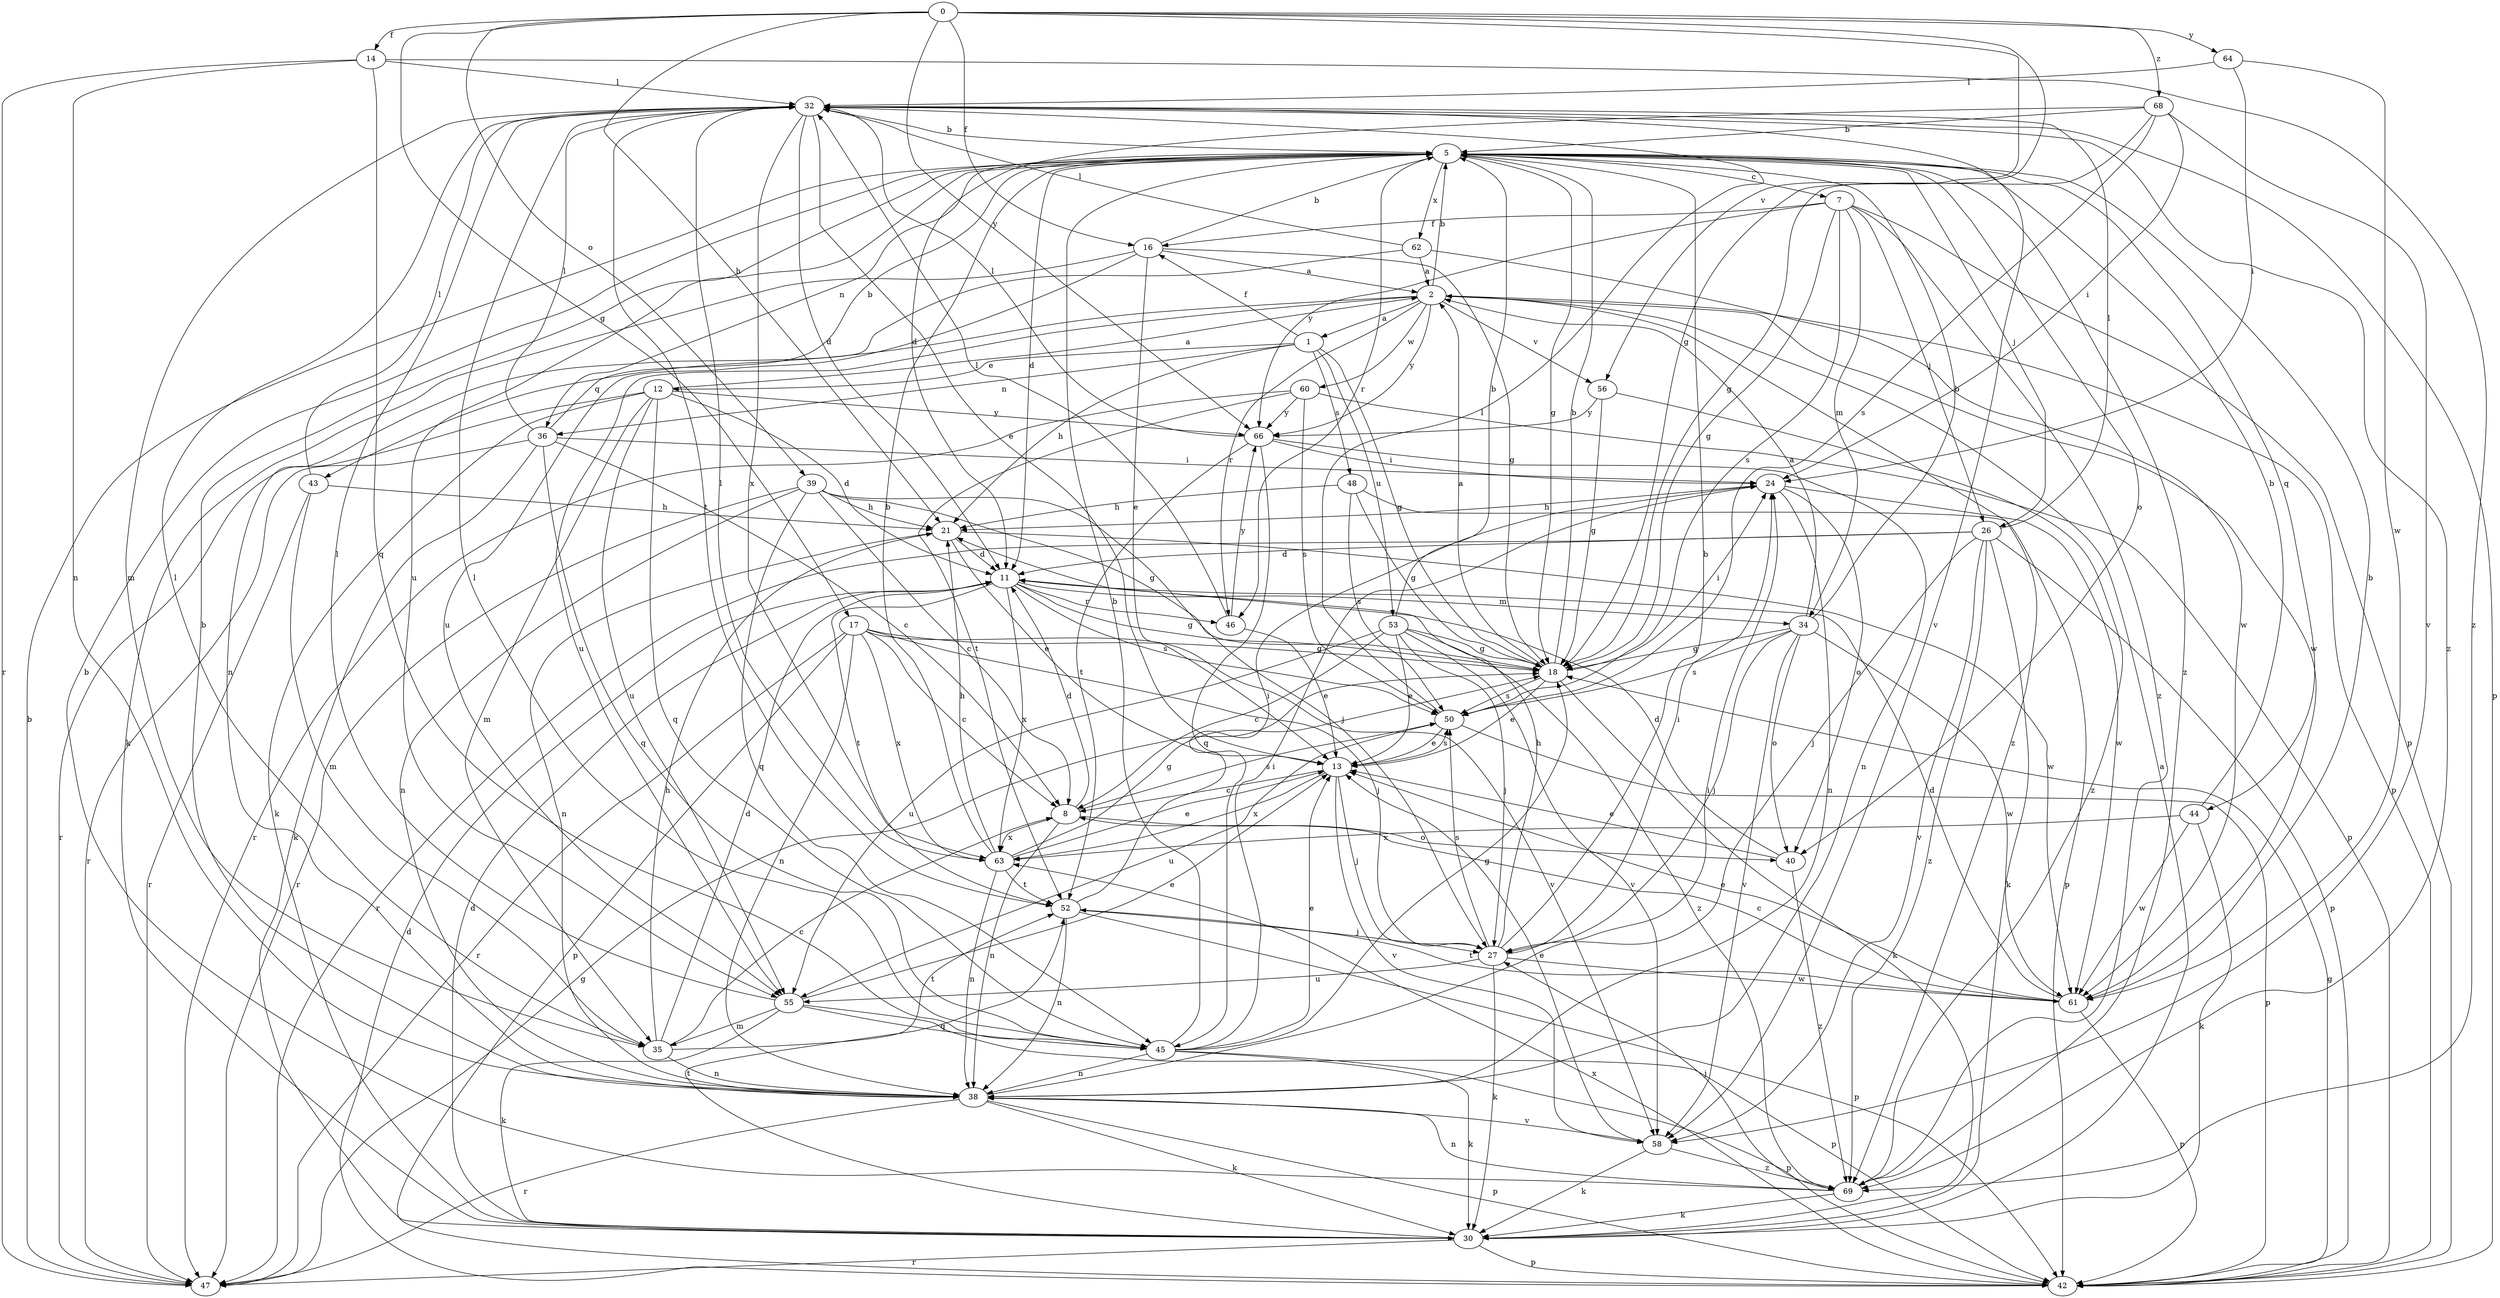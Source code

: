 strict digraph  {
0;
1;
2;
5;
7;
8;
11;
12;
13;
14;
16;
17;
18;
21;
24;
26;
27;
30;
32;
34;
35;
36;
38;
39;
40;
42;
43;
44;
45;
46;
47;
48;
50;
52;
53;
55;
56;
58;
60;
61;
62;
63;
64;
66;
68;
69;
0 -> 14  [label=f];
0 -> 16  [label=f];
0 -> 17  [label=g];
0 -> 18  [label=g];
0 -> 21  [label=h];
0 -> 39  [label=o];
0 -> 56  [label=v];
0 -> 64  [label=y];
0 -> 66  [label=y];
0 -> 68  [label=z];
1 -> 12  [label=e];
1 -> 16  [label=f];
1 -> 18  [label=g];
1 -> 21  [label=h];
1 -> 36  [label=n];
1 -> 48  [label=s];
1 -> 53  [label=u];
2 -> 1  [label=a];
2 -> 5  [label=b];
2 -> 42  [label=p];
2 -> 43  [label=q];
2 -> 46  [label=r];
2 -> 55  [label=u];
2 -> 56  [label=v];
2 -> 60  [label=w];
2 -> 61  [label=w];
2 -> 66  [label=y];
2 -> 69  [label=z];
5 -> 7  [label=c];
5 -> 11  [label=d];
5 -> 18  [label=g];
5 -> 26  [label=j];
5 -> 36  [label=n];
5 -> 40  [label=o];
5 -> 44  [label=q];
5 -> 46  [label=r];
5 -> 55  [label=u];
5 -> 62  [label=x];
5 -> 69  [label=z];
7 -> 16  [label=f];
7 -> 18  [label=g];
7 -> 26  [label=j];
7 -> 34  [label=m];
7 -> 42  [label=p];
7 -> 50  [label=s];
7 -> 66  [label=y];
7 -> 69  [label=z];
8 -> 11  [label=d];
8 -> 38  [label=n];
8 -> 40  [label=o];
8 -> 50  [label=s];
8 -> 63  [label=x];
11 -> 18  [label=g];
11 -> 34  [label=m];
11 -> 46  [label=r];
11 -> 50  [label=s];
11 -> 52  [label=t];
11 -> 63  [label=x];
12 -> 2  [label=a];
12 -> 11  [label=d];
12 -> 30  [label=k];
12 -> 35  [label=m];
12 -> 45  [label=q];
12 -> 47  [label=r];
12 -> 55  [label=u];
12 -> 66  [label=y];
13 -> 8  [label=c];
13 -> 27  [label=j];
13 -> 50  [label=s];
13 -> 58  [label=v];
13 -> 63  [label=x];
14 -> 32  [label=l];
14 -> 38  [label=n];
14 -> 45  [label=q];
14 -> 47  [label=r];
14 -> 69  [label=z];
16 -> 2  [label=a];
16 -> 5  [label=b];
16 -> 13  [label=e];
16 -> 18  [label=g];
16 -> 30  [label=k];
16 -> 55  [label=u];
17 -> 8  [label=c];
17 -> 18  [label=g];
17 -> 27  [label=j];
17 -> 38  [label=n];
17 -> 42  [label=p];
17 -> 47  [label=r];
17 -> 58  [label=v];
17 -> 63  [label=x];
18 -> 2  [label=a];
18 -> 5  [label=b];
18 -> 13  [label=e];
18 -> 24  [label=i];
18 -> 30  [label=k];
18 -> 50  [label=s];
21 -> 11  [label=d];
21 -> 13  [label=e];
21 -> 38  [label=n];
21 -> 61  [label=w];
24 -> 21  [label=h];
24 -> 38  [label=n];
24 -> 40  [label=o];
24 -> 61  [label=w];
26 -> 11  [label=d];
26 -> 27  [label=j];
26 -> 30  [label=k];
26 -> 32  [label=l];
26 -> 42  [label=p];
26 -> 47  [label=r];
26 -> 58  [label=v];
26 -> 69  [label=z];
27 -> 5  [label=b];
27 -> 21  [label=h];
27 -> 24  [label=i];
27 -> 30  [label=k];
27 -> 50  [label=s];
27 -> 55  [label=u];
27 -> 61  [label=w];
30 -> 2  [label=a];
30 -> 11  [label=d];
30 -> 42  [label=p];
30 -> 47  [label=r];
30 -> 52  [label=t];
32 -> 5  [label=b];
32 -> 11  [label=d];
32 -> 13  [label=e];
32 -> 35  [label=m];
32 -> 42  [label=p];
32 -> 52  [label=t];
32 -> 58  [label=v];
32 -> 63  [label=x];
32 -> 69  [label=z];
34 -> 2  [label=a];
34 -> 5  [label=b];
34 -> 18  [label=g];
34 -> 27  [label=j];
34 -> 40  [label=o];
34 -> 50  [label=s];
34 -> 58  [label=v];
34 -> 61  [label=w];
35 -> 8  [label=c];
35 -> 11  [label=d];
35 -> 21  [label=h];
35 -> 32  [label=l];
35 -> 38  [label=n];
35 -> 52  [label=t];
36 -> 5  [label=b];
36 -> 8  [label=c];
36 -> 24  [label=i];
36 -> 30  [label=k];
36 -> 32  [label=l];
36 -> 45  [label=q];
36 -> 47  [label=r];
38 -> 5  [label=b];
38 -> 24  [label=i];
38 -> 30  [label=k];
38 -> 42  [label=p];
38 -> 47  [label=r];
38 -> 58  [label=v];
39 -> 8  [label=c];
39 -> 18  [label=g];
39 -> 21  [label=h];
39 -> 27  [label=j];
39 -> 38  [label=n];
39 -> 45  [label=q];
39 -> 47  [label=r];
40 -> 11  [label=d];
40 -> 13  [label=e];
40 -> 69  [label=z];
42 -> 11  [label=d];
42 -> 18  [label=g];
42 -> 63  [label=x];
43 -> 21  [label=h];
43 -> 32  [label=l];
43 -> 35  [label=m];
43 -> 47  [label=r];
44 -> 5  [label=b];
44 -> 30  [label=k];
44 -> 61  [label=w];
44 -> 63  [label=x];
45 -> 5  [label=b];
45 -> 13  [label=e];
45 -> 18  [label=g];
45 -> 24  [label=i];
45 -> 30  [label=k];
45 -> 32  [label=l];
45 -> 38  [label=n];
45 -> 42  [label=p];
46 -> 13  [label=e];
46 -> 32  [label=l];
46 -> 66  [label=y];
47 -> 5  [label=b];
47 -> 18  [label=g];
48 -> 18  [label=g];
48 -> 21  [label=h];
48 -> 42  [label=p];
48 -> 50  [label=s];
50 -> 13  [label=e];
50 -> 32  [label=l];
50 -> 42  [label=p];
50 -> 55  [label=u];
52 -> 24  [label=i];
52 -> 27  [label=j];
52 -> 38  [label=n];
52 -> 42  [label=p];
53 -> 5  [label=b];
53 -> 8  [label=c];
53 -> 13  [label=e];
53 -> 18  [label=g];
53 -> 27  [label=j];
53 -> 55  [label=u];
53 -> 58  [label=v];
53 -> 69  [label=z];
55 -> 13  [label=e];
55 -> 30  [label=k];
55 -> 32  [label=l];
55 -> 35  [label=m];
55 -> 42  [label=p];
55 -> 45  [label=q];
56 -> 18  [label=g];
56 -> 66  [label=y];
56 -> 69  [label=z];
58 -> 13  [label=e];
58 -> 30  [label=k];
58 -> 69  [label=z];
60 -> 42  [label=p];
60 -> 47  [label=r];
60 -> 50  [label=s];
60 -> 52  [label=t];
60 -> 66  [label=y];
61 -> 5  [label=b];
61 -> 8  [label=c];
61 -> 11  [label=d];
61 -> 13  [label=e];
61 -> 42  [label=p];
61 -> 52  [label=t];
62 -> 2  [label=a];
62 -> 32  [label=l];
62 -> 38  [label=n];
62 -> 61  [label=w];
63 -> 5  [label=b];
63 -> 13  [label=e];
63 -> 18  [label=g];
63 -> 21  [label=h];
63 -> 32  [label=l];
63 -> 38  [label=n];
63 -> 52  [label=t];
64 -> 24  [label=i];
64 -> 32  [label=l];
64 -> 61  [label=w];
66 -> 24  [label=i];
66 -> 32  [label=l];
66 -> 38  [label=n];
66 -> 45  [label=q];
66 -> 52  [label=t];
68 -> 5  [label=b];
68 -> 11  [label=d];
68 -> 18  [label=g];
68 -> 24  [label=i];
68 -> 50  [label=s];
68 -> 58  [label=v];
69 -> 5  [label=b];
69 -> 27  [label=j];
69 -> 30  [label=k];
69 -> 38  [label=n];
}
